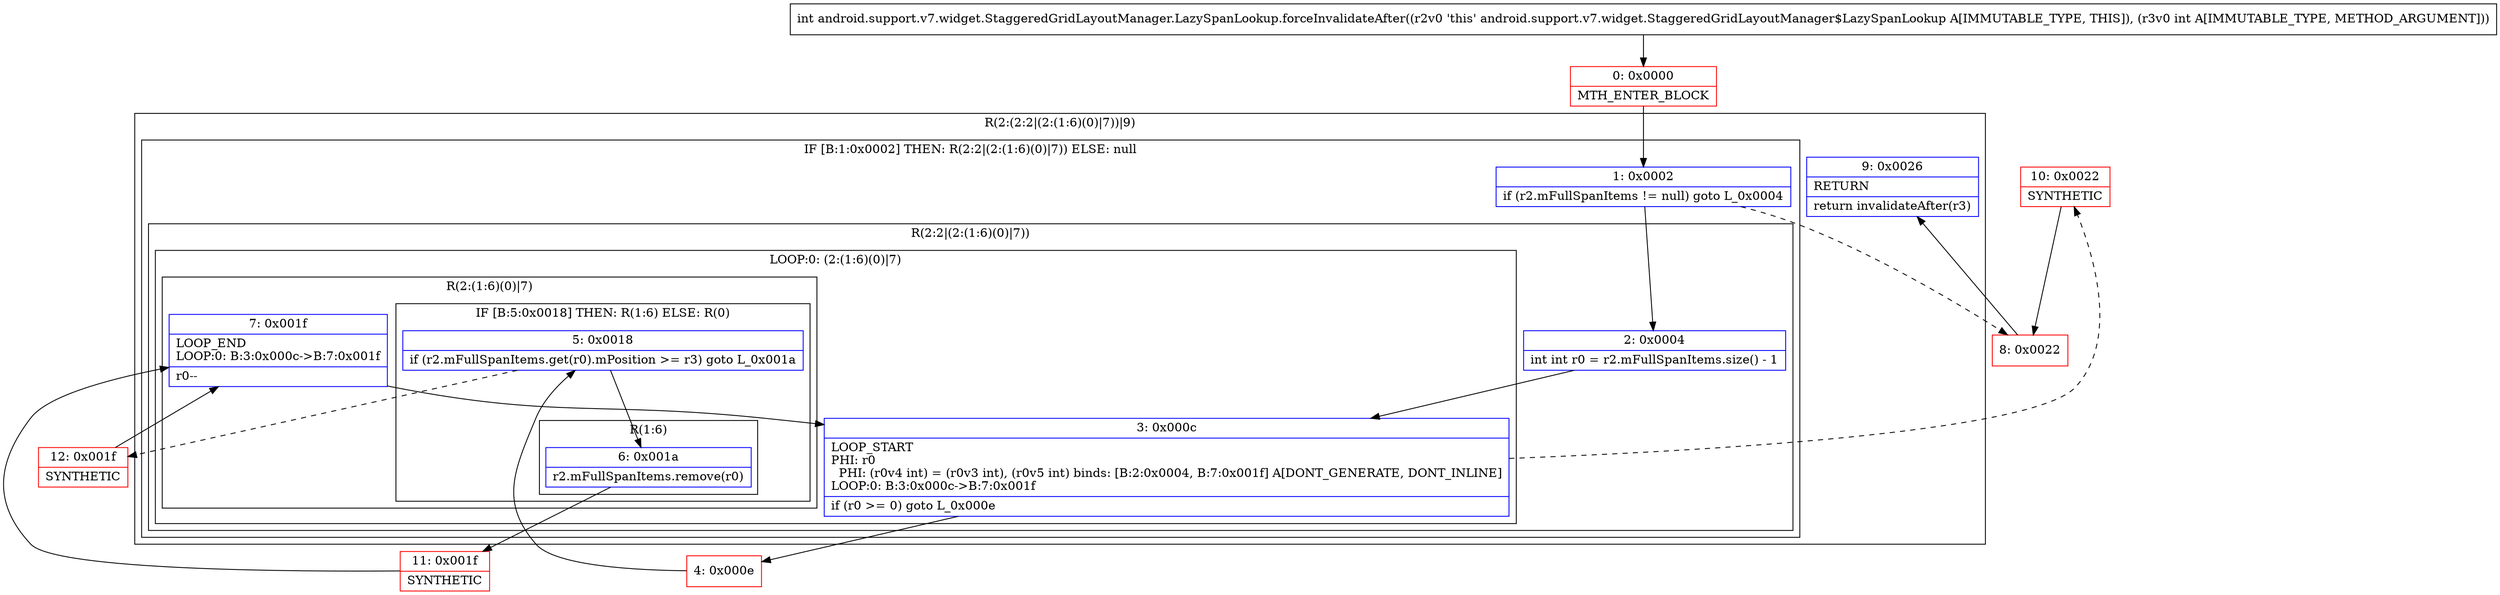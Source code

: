 digraph "CFG forandroid.support.v7.widget.StaggeredGridLayoutManager.LazySpanLookup.forceInvalidateAfter(I)I" {
subgraph cluster_Region_1028596939 {
label = "R(2:(2:2|(2:(1:6)(0)|7))|9)";
node [shape=record,color=blue];
subgraph cluster_IfRegion_1065635980 {
label = "IF [B:1:0x0002] THEN: R(2:2|(2:(1:6)(0)|7)) ELSE: null";
node [shape=record,color=blue];
Node_1 [shape=record,label="{1\:\ 0x0002|if (r2.mFullSpanItems != null) goto L_0x0004\l}"];
subgraph cluster_Region_1290362452 {
label = "R(2:2|(2:(1:6)(0)|7))";
node [shape=record,color=blue];
Node_2 [shape=record,label="{2\:\ 0x0004|int int r0 = r2.mFullSpanItems.size() \- 1\l}"];
subgraph cluster_LoopRegion_1585548075 {
label = "LOOP:0: (2:(1:6)(0)|7)";
node [shape=record,color=blue];
Node_3 [shape=record,label="{3\:\ 0x000c|LOOP_START\lPHI: r0 \l  PHI: (r0v4 int) = (r0v3 int), (r0v5 int) binds: [B:2:0x0004, B:7:0x001f] A[DONT_GENERATE, DONT_INLINE]\lLOOP:0: B:3:0x000c\-\>B:7:0x001f\l|if (r0 \>= 0) goto L_0x000e\l}"];
subgraph cluster_Region_3908128 {
label = "R(2:(1:6)(0)|7)";
node [shape=record,color=blue];
subgraph cluster_IfRegion_156941202 {
label = "IF [B:5:0x0018] THEN: R(1:6) ELSE: R(0)";
node [shape=record,color=blue];
Node_5 [shape=record,label="{5\:\ 0x0018|if (r2.mFullSpanItems.get(r0).mPosition \>= r3) goto L_0x001a\l}"];
subgraph cluster_Region_256335635 {
label = "R(1:6)";
node [shape=record,color=blue];
Node_6 [shape=record,label="{6\:\ 0x001a|r2.mFullSpanItems.remove(r0)\l}"];
}
subgraph cluster_Region_1066583751 {
label = "R(0)";
node [shape=record,color=blue];
}
}
Node_7 [shape=record,label="{7\:\ 0x001f|LOOP_END\lLOOP:0: B:3:0x000c\-\>B:7:0x001f\l|r0\-\-\l}"];
}
}
}
}
Node_9 [shape=record,label="{9\:\ 0x0026|RETURN\l|return invalidateAfter(r3)\l}"];
}
Node_0 [shape=record,color=red,label="{0\:\ 0x0000|MTH_ENTER_BLOCK\l}"];
Node_4 [shape=record,color=red,label="{4\:\ 0x000e}"];
Node_8 [shape=record,color=red,label="{8\:\ 0x0022}"];
Node_10 [shape=record,color=red,label="{10\:\ 0x0022|SYNTHETIC\l}"];
Node_11 [shape=record,color=red,label="{11\:\ 0x001f|SYNTHETIC\l}"];
Node_12 [shape=record,color=red,label="{12\:\ 0x001f|SYNTHETIC\l}"];
MethodNode[shape=record,label="{int android.support.v7.widget.StaggeredGridLayoutManager.LazySpanLookup.forceInvalidateAfter((r2v0 'this' android.support.v7.widget.StaggeredGridLayoutManager$LazySpanLookup A[IMMUTABLE_TYPE, THIS]), (r3v0 int A[IMMUTABLE_TYPE, METHOD_ARGUMENT])) }"];
MethodNode -> Node_0;
Node_1 -> Node_2;
Node_1 -> Node_8[style=dashed];
Node_2 -> Node_3;
Node_3 -> Node_4;
Node_3 -> Node_10[style=dashed];
Node_5 -> Node_6;
Node_5 -> Node_12[style=dashed];
Node_6 -> Node_11;
Node_7 -> Node_3;
Node_0 -> Node_1;
Node_4 -> Node_5;
Node_8 -> Node_9;
Node_10 -> Node_8;
Node_11 -> Node_7;
Node_12 -> Node_7;
}

